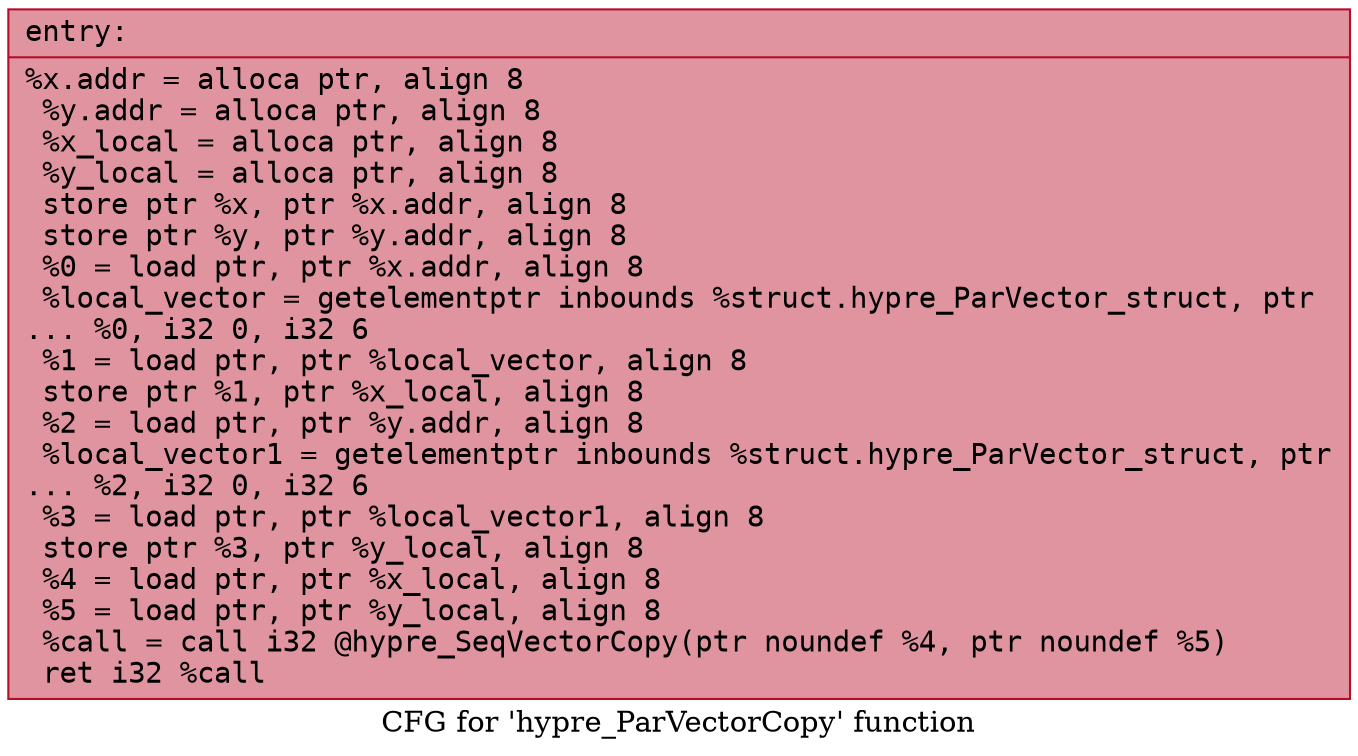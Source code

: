 digraph "CFG for 'hypre_ParVectorCopy' function" {
	label="CFG for 'hypre_ParVectorCopy' function";

	Node0x556ffb66b1b0 [shape=record,color="#b70d28ff", style=filled, fillcolor="#b70d2870" fontname="Courier",label="{entry:\l|  %x.addr = alloca ptr, align 8\l  %y.addr = alloca ptr, align 8\l  %x_local = alloca ptr, align 8\l  %y_local = alloca ptr, align 8\l  store ptr %x, ptr %x.addr, align 8\l  store ptr %y, ptr %y.addr, align 8\l  %0 = load ptr, ptr %x.addr, align 8\l  %local_vector = getelementptr inbounds %struct.hypre_ParVector_struct, ptr\l... %0, i32 0, i32 6\l  %1 = load ptr, ptr %local_vector, align 8\l  store ptr %1, ptr %x_local, align 8\l  %2 = load ptr, ptr %y.addr, align 8\l  %local_vector1 = getelementptr inbounds %struct.hypre_ParVector_struct, ptr\l... %2, i32 0, i32 6\l  %3 = load ptr, ptr %local_vector1, align 8\l  store ptr %3, ptr %y_local, align 8\l  %4 = load ptr, ptr %x_local, align 8\l  %5 = load ptr, ptr %y_local, align 8\l  %call = call i32 @hypre_SeqVectorCopy(ptr noundef %4, ptr noundef %5)\l  ret i32 %call\l}"];
}
